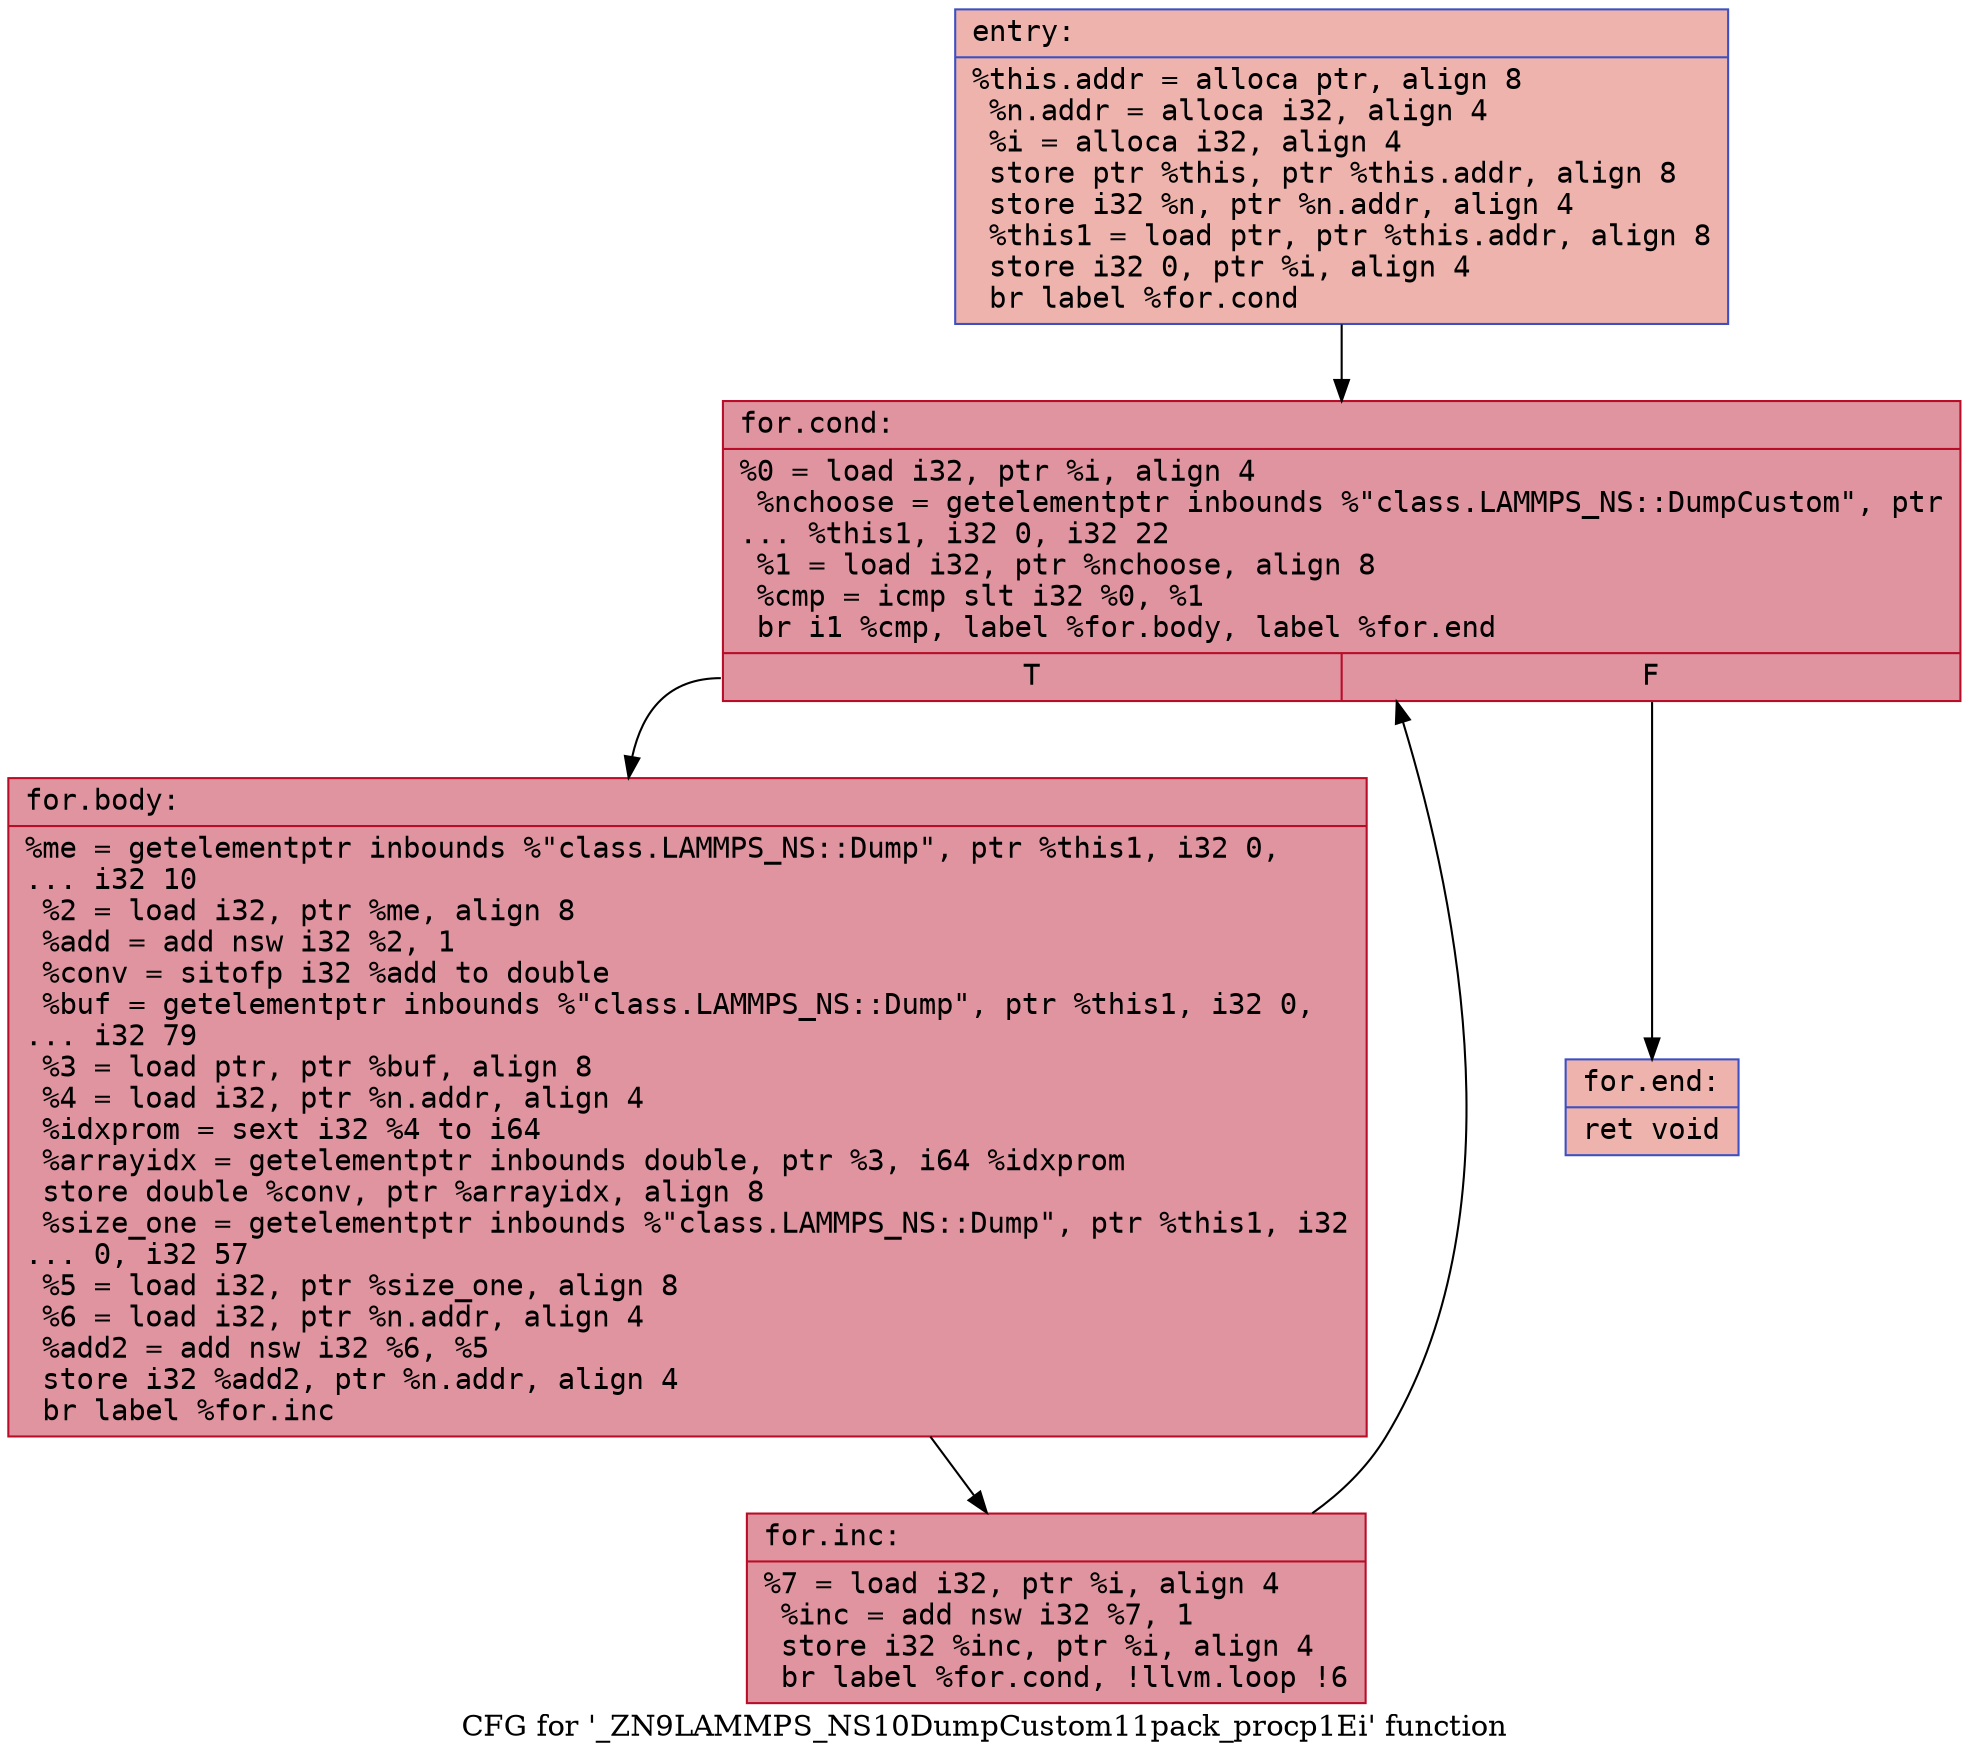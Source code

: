 digraph "CFG for '_ZN9LAMMPS_NS10DumpCustom11pack_procp1Ei' function" {
	label="CFG for '_ZN9LAMMPS_NS10DumpCustom11pack_procp1Ei' function";

	Node0x55d03a85f520 [shape=record,color="#3d50c3ff", style=filled, fillcolor="#d6524470" fontname="Courier",label="{entry:\l|  %this.addr = alloca ptr, align 8\l  %n.addr = alloca i32, align 4\l  %i = alloca i32, align 4\l  store ptr %this, ptr %this.addr, align 8\l  store i32 %n, ptr %n.addr, align 4\l  %this1 = load ptr, ptr %this.addr, align 8\l  store i32 0, ptr %i, align 4\l  br label %for.cond\l}"];
	Node0x55d03a85f520 -> Node0x55d03a85f940[tooltip="entry -> for.cond\nProbability 100.00%" ];
	Node0x55d03a85f940 [shape=record,color="#b70d28ff", style=filled, fillcolor="#b70d2870" fontname="Courier",label="{for.cond:\l|  %0 = load i32, ptr %i, align 4\l  %nchoose = getelementptr inbounds %\"class.LAMMPS_NS::DumpCustom\", ptr\l... %this1, i32 0, i32 22\l  %1 = load i32, ptr %nchoose, align 8\l  %cmp = icmp slt i32 %0, %1\l  br i1 %cmp, label %for.body, label %for.end\l|{<s0>T|<s1>F}}"];
	Node0x55d03a85f940:s0 -> Node0x55d03a85fcc0[tooltip="for.cond -> for.body\nProbability 96.88%" ];
	Node0x55d03a85f940:s1 -> Node0x55d03a85fd40[tooltip="for.cond -> for.end\nProbability 3.12%" ];
	Node0x55d03a85fcc0 [shape=record,color="#b70d28ff", style=filled, fillcolor="#b70d2870" fontname="Courier",label="{for.body:\l|  %me = getelementptr inbounds %\"class.LAMMPS_NS::Dump\", ptr %this1, i32 0,\l... i32 10\l  %2 = load i32, ptr %me, align 8\l  %add = add nsw i32 %2, 1\l  %conv = sitofp i32 %add to double\l  %buf = getelementptr inbounds %\"class.LAMMPS_NS::Dump\", ptr %this1, i32 0,\l... i32 79\l  %3 = load ptr, ptr %buf, align 8\l  %4 = load i32, ptr %n.addr, align 4\l  %idxprom = sext i32 %4 to i64\l  %arrayidx = getelementptr inbounds double, ptr %3, i64 %idxprom\l  store double %conv, ptr %arrayidx, align 8\l  %size_one = getelementptr inbounds %\"class.LAMMPS_NS::Dump\", ptr %this1, i32\l... 0, i32 57\l  %5 = load i32, ptr %size_one, align 8\l  %6 = load i32, ptr %n.addr, align 4\l  %add2 = add nsw i32 %6, %5\l  store i32 %add2, ptr %n.addr, align 4\l  br label %for.inc\l}"];
	Node0x55d03a85fcc0 -> Node0x55d03a81ef30[tooltip="for.body -> for.inc\nProbability 100.00%" ];
	Node0x55d03a81ef30 [shape=record,color="#b70d28ff", style=filled, fillcolor="#b70d2870" fontname="Courier",label="{for.inc:\l|  %7 = load i32, ptr %i, align 4\l  %inc = add nsw i32 %7, 1\l  store i32 %inc, ptr %i, align 4\l  br label %for.cond, !llvm.loop !6\l}"];
	Node0x55d03a81ef30 -> Node0x55d03a85f940[tooltip="for.inc -> for.cond\nProbability 100.00%" ];
	Node0x55d03a85fd40 [shape=record,color="#3d50c3ff", style=filled, fillcolor="#d6524470" fontname="Courier",label="{for.end:\l|  ret void\l}"];
}
